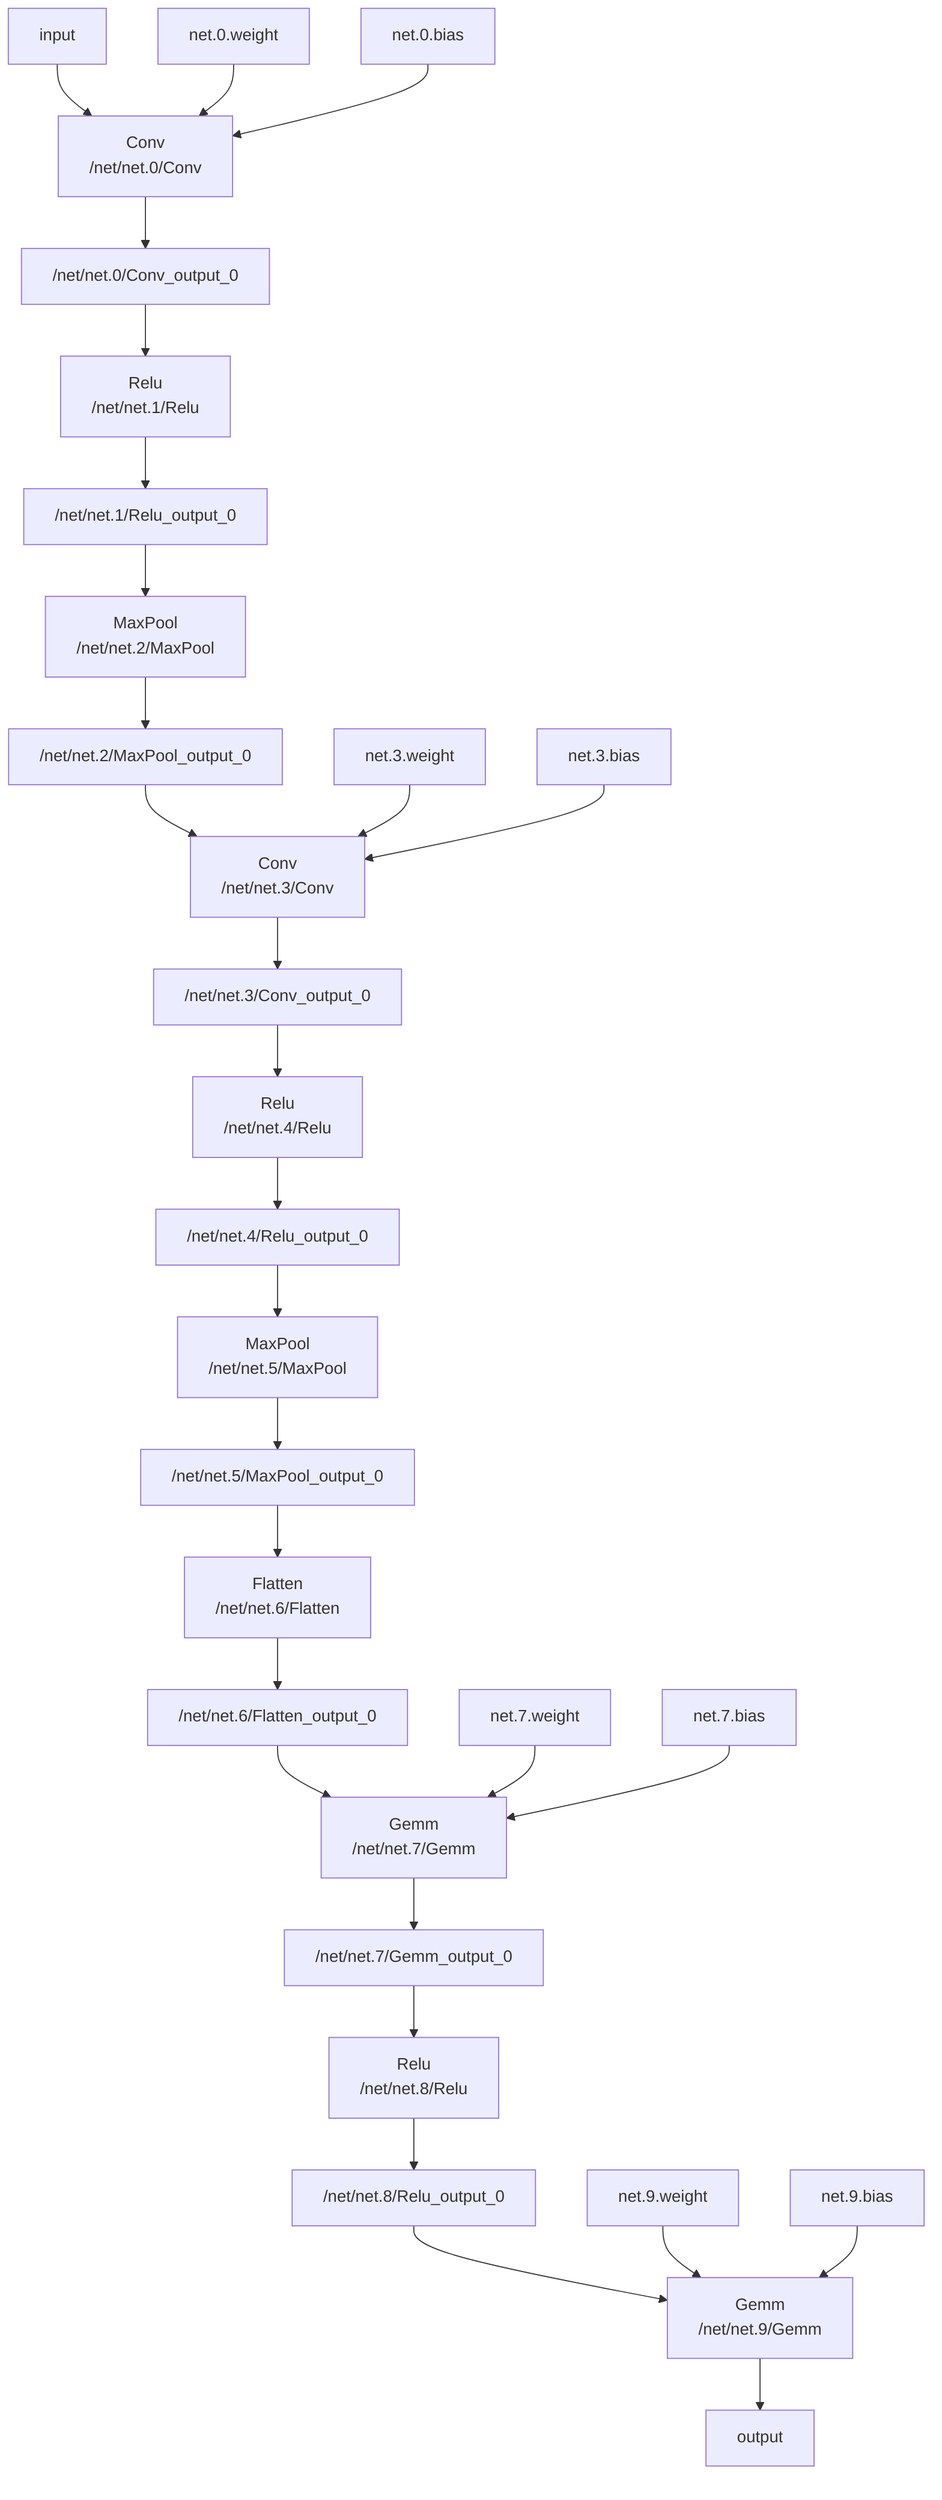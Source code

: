 graph TD
  node_/net/net.0/Conv["Conv\n/net/net.0/Conv"]
  node_/net/net.1/Relu["Relu\n/net/net.1/Relu"]
  node_/net/net.2/MaxPool["MaxPool\n/net/net.2/MaxPool"]
  node_/net/net.3/Conv["Conv\n/net/net.3/Conv"]
  node_/net/net.4/Relu["Relu\n/net/net.4/Relu"]
  node_/net/net.5/MaxPool["MaxPool\n/net/net.5/MaxPool"]
  node_/net/net.6/Flatten["Flatten\n/net/net.6/Flatten"]
  node_/net/net.7/Gemm["Gemm\n/net/net.7/Gemm"]
  node_/net/net.8/Relu["Relu\n/net/net.8/Relu"]
  node_/net/net.9/Gemm["Gemm\n/net/net.9/Gemm"]
  input --> node_/net/net.0/Conv
  net.0.weight --> node_/net/net.0/Conv
  net.0.bias --> node_/net/net.0/Conv
  node_/net/net.0/Conv --> /net/net.0/Conv_output_0
  /net/net.0/Conv_output_0 --> node_/net/net.1/Relu
  node_/net/net.1/Relu --> /net/net.1/Relu_output_0
  /net/net.1/Relu_output_0 --> node_/net/net.2/MaxPool
  node_/net/net.2/MaxPool --> /net/net.2/MaxPool_output_0
  /net/net.2/MaxPool_output_0 --> node_/net/net.3/Conv
  net.3.weight --> node_/net/net.3/Conv
  net.3.bias --> node_/net/net.3/Conv
  node_/net/net.3/Conv --> /net/net.3/Conv_output_0
  /net/net.3/Conv_output_0 --> node_/net/net.4/Relu
  node_/net/net.4/Relu --> /net/net.4/Relu_output_0
  /net/net.4/Relu_output_0 --> node_/net/net.5/MaxPool
  node_/net/net.5/MaxPool --> /net/net.5/MaxPool_output_0
  /net/net.5/MaxPool_output_0 --> node_/net/net.6/Flatten
  node_/net/net.6/Flatten --> /net/net.6/Flatten_output_0
  /net/net.6/Flatten_output_0 --> node_/net/net.7/Gemm
  net.7.weight --> node_/net/net.7/Gemm
  net.7.bias --> node_/net/net.7/Gemm
  node_/net/net.7/Gemm --> /net/net.7/Gemm_output_0
  /net/net.7/Gemm_output_0 --> node_/net/net.8/Relu
  node_/net/net.8/Relu --> /net/net.8/Relu_output_0
  /net/net.8/Relu_output_0 --> node_/net/net.9/Gemm
  net.9.weight --> node_/net/net.9/Gemm
  net.9.bias --> node_/net/net.9/Gemm
  node_/net/net.9/Gemm --> output